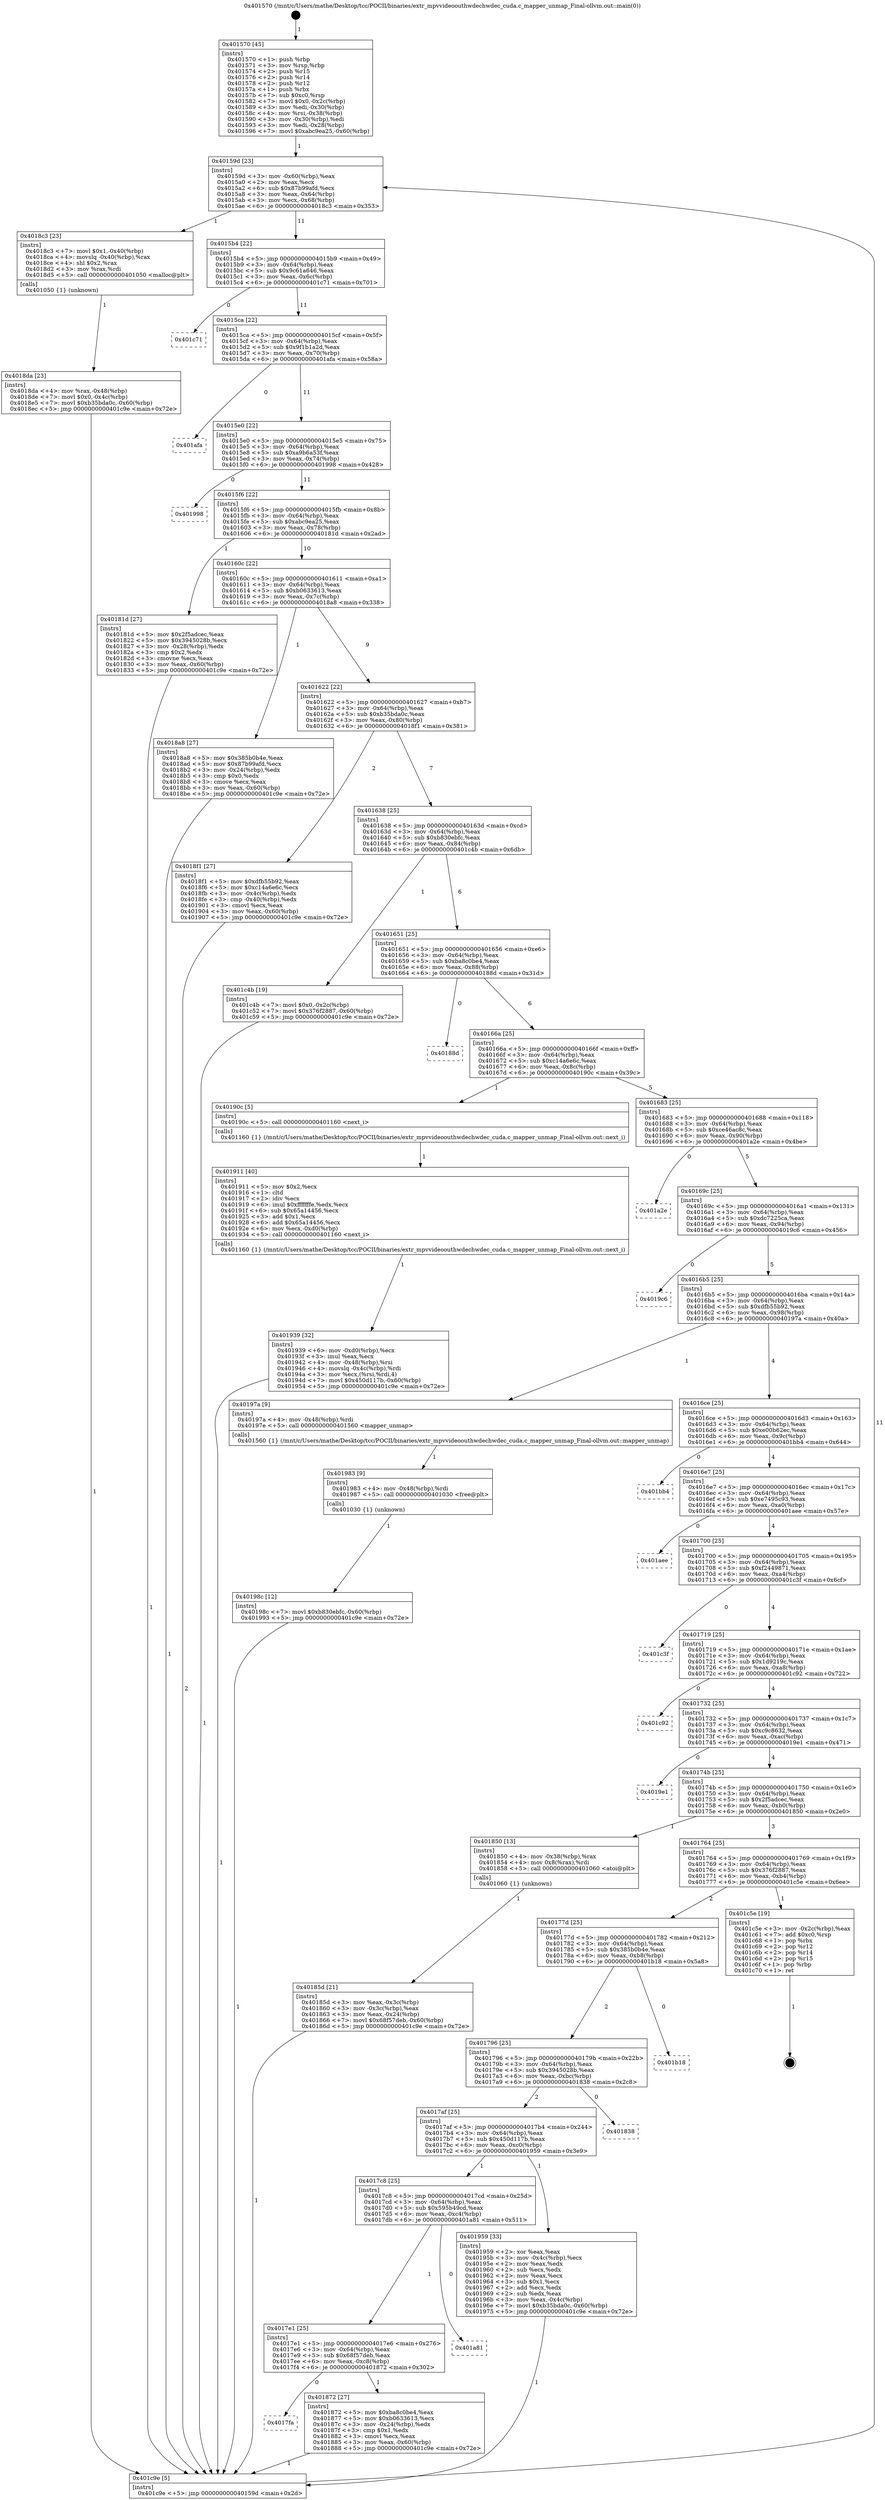 digraph "0x401570" {
  label = "0x401570 (/mnt/c/Users/mathe/Desktop/tcc/POCII/binaries/extr_mpvvideoouthwdechwdec_cuda.c_mapper_unmap_Final-ollvm.out::main(0))"
  labelloc = "t"
  node[shape=record]

  Entry [label="",width=0.3,height=0.3,shape=circle,fillcolor=black,style=filled]
  "0x40159d" [label="{
     0x40159d [23]\l
     | [instrs]\l
     &nbsp;&nbsp;0x40159d \<+3\>: mov -0x60(%rbp),%eax\l
     &nbsp;&nbsp;0x4015a0 \<+2\>: mov %eax,%ecx\l
     &nbsp;&nbsp;0x4015a2 \<+6\>: sub $0x87b99afd,%ecx\l
     &nbsp;&nbsp;0x4015a8 \<+3\>: mov %eax,-0x64(%rbp)\l
     &nbsp;&nbsp;0x4015ab \<+3\>: mov %ecx,-0x68(%rbp)\l
     &nbsp;&nbsp;0x4015ae \<+6\>: je 00000000004018c3 \<main+0x353\>\l
  }"]
  "0x4018c3" [label="{
     0x4018c3 [23]\l
     | [instrs]\l
     &nbsp;&nbsp;0x4018c3 \<+7\>: movl $0x1,-0x40(%rbp)\l
     &nbsp;&nbsp;0x4018ca \<+4\>: movslq -0x40(%rbp),%rax\l
     &nbsp;&nbsp;0x4018ce \<+4\>: shl $0x2,%rax\l
     &nbsp;&nbsp;0x4018d2 \<+3\>: mov %rax,%rdi\l
     &nbsp;&nbsp;0x4018d5 \<+5\>: call 0000000000401050 \<malloc@plt\>\l
     | [calls]\l
     &nbsp;&nbsp;0x401050 \{1\} (unknown)\l
  }"]
  "0x4015b4" [label="{
     0x4015b4 [22]\l
     | [instrs]\l
     &nbsp;&nbsp;0x4015b4 \<+5\>: jmp 00000000004015b9 \<main+0x49\>\l
     &nbsp;&nbsp;0x4015b9 \<+3\>: mov -0x64(%rbp),%eax\l
     &nbsp;&nbsp;0x4015bc \<+5\>: sub $0x9c61a646,%eax\l
     &nbsp;&nbsp;0x4015c1 \<+3\>: mov %eax,-0x6c(%rbp)\l
     &nbsp;&nbsp;0x4015c4 \<+6\>: je 0000000000401c71 \<main+0x701\>\l
  }"]
  Exit [label="",width=0.3,height=0.3,shape=circle,fillcolor=black,style=filled,peripheries=2]
  "0x401c71" [label="{
     0x401c71\l
  }", style=dashed]
  "0x4015ca" [label="{
     0x4015ca [22]\l
     | [instrs]\l
     &nbsp;&nbsp;0x4015ca \<+5\>: jmp 00000000004015cf \<main+0x5f\>\l
     &nbsp;&nbsp;0x4015cf \<+3\>: mov -0x64(%rbp),%eax\l
     &nbsp;&nbsp;0x4015d2 \<+5\>: sub $0x9f1b1a2d,%eax\l
     &nbsp;&nbsp;0x4015d7 \<+3\>: mov %eax,-0x70(%rbp)\l
     &nbsp;&nbsp;0x4015da \<+6\>: je 0000000000401afa \<main+0x58a\>\l
  }"]
  "0x40198c" [label="{
     0x40198c [12]\l
     | [instrs]\l
     &nbsp;&nbsp;0x40198c \<+7\>: movl $0xb830ebfc,-0x60(%rbp)\l
     &nbsp;&nbsp;0x401993 \<+5\>: jmp 0000000000401c9e \<main+0x72e\>\l
  }"]
  "0x401afa" [label="{
     0x401afa\l
  }", style=dashed]
  "0x4015e0" [label="{
     0x4015e0 [22]\l
     | [instrs]\l
     &nbsp;&nbsp;0x4015e0 \<+5\>: jmp 00000000004015e5 \<main+0x75\>\l
     &nbsp;&nbsp;0x4015e5 \<+3\>: mov -0x64(%rbp),%eax\l
     &nbsp;&nbsp;0x4015e8 \<+5\>: sub $0xa9b6a53f,%eax\l
     &nbsp;&nbsp;0x4015ed \<+3\>: mov %eax,-0x74(%rbp)\l
     &nbsp;&nbsp;0x4015f0 \<+6\>: je 0000000000401998 \<main+0x428\>\l
  }"]
  "0x401983" [label="{
     0x401983 [9]\l
     | [instrs]\l
     &nbsp;&nbsp;0x401983 \<+4\>: mov -0x48(%rbp),%rdi\l
     &nbsp;&nbsp;0x401987 \<+5\>: call 0000000000401030 \<free@plt\>\l
     | [calls]\l
     &nbsp;&nbsp;0x401030 \{1\} (unknown)\l
  }"]
  "0x401998" [label="{
     0x401998\l
  }", style=dashed]
  "0x4015f6" [label="{
     0x4015f6 [22]\l
     | [instrs]\l
     &nbsp;&nbsp;0x4015f6 \<+5\>: jmp 00000000004015fb \<main+0x8b\>\l
     &nbsp;&nbsp;0x4015fb \<+3\>: mov -0x64(%rbp),%eax\l
     &nbsp;&nbsp;0x4015fe \<+5\>: sub $0xabc9ea25,%eax\l
     &nbsp;&nbsp;0x401603 \<+3\>: mov %eax,-0x78(%rbp)\l
     &nbsp;&nbsp;0x401606 \<+6\>: je 000000000040181d \<main+0x2ad\>\l
  }"]
  "0x401939" [label="{
     0x401939 [32]\l
     | [instrs]\l
     &nbsp;&nbsp;0x401939 \<+6\>: mov -0xd0(%rbp),%ecx\l
     &nbsp;&nbsp;0x40193f \<+3\>: imul %eax,%ecx\l
     &nbsp;&nbsp;0x401942 \<+4\>: mov -0x48(%rbp),%rsi\l
     &nbsp;&nbsp;0x401946 \<+4\>: movslq -0x4c(%rbp),%rdi\l
     &nbsp;&nbsp;0x40194a \<+3\>: mov %ecx,(%rsi,%rdi,4)\l
     &nbsp;&nbsp;0x40194d \<+7\>: movl $0x450d117b,-0x60(%rbp)\l
     &nbsp;&nbsp;0x401954 \<+5\>: jmp 0000000000401c9e \<main+0x72e\>\l
  }"]
  "0x40181d" [label="{
     0x40181d [27]\l
     | [instrs]\l
     &nbsp;&nbsp;0x40181d \<+5\>: mov $0x2f5adcec,%eax\l
     &nbsp;&nbsp;0x401822 \<+5\>: mov $0x3945028b,%ecx\l
     &nbsp;&nbsp;0x401827 \<+3\>: mov -0x28(%rbp),%edx\l
     &nbsp;&nbsp;0x40182a \<+3\>: cmp $0x2,%edx\l
     &nbsp;&nbsp;0x40182d \<+3\>: cmovne %ecx,%eax\l
     &nbsp;&nbsp;0x401830 \<+3\>: mov %eax,-0x60(%rbp)\l
     &nbsp;&nbsp;0x401833 \<+5\>: jmp 0000000000401c9e \<main+0x72e\>\l
  }"]
  "0x40160c" [label="{
     0x40160c [22]\l
     | [instrs]\l
     &nbsp;&nbsp;0x40160c \<+5\>: jmp 0000000000401611 \<main+0xa1\>\l
     &nbsp;&nbsp;0x401611 \<+3\>: mov -0x64(%rbp),%eax\l
     &nbsp;&nbsp;0x401614 \<+5\>: sub $0xb0633613,%eax\l
     &nbsp;&nbsp;0x401619 \<+3\>: mov %eax,-0x7c(%rbp)\l
     &nbsp;&nbsp;0x40161c \<+6\>: je 00000000004018a8 \<main+0x338\>\l
  }"]
  "0x401c9e" [label="{
     0x401c9e [5]\l
     | [instrs]\l
     &nbsp;&nbsp;0x401c9e \<+5\>: jmp 000000000040159d \<main+0x2d\>\l
  }"]
  "0x401570" [label="{
     0x401570 [45]\l
     | [instrs]\l
     &nbsp;&nbsp;0x401570 \<+1\>: push %rbp\l
     &nbsp;&nbsp;0x401571 \<+3\>: mov %rsp,%rbp\l
     &nbsp;&nbsp;0x401574 \<+2\>: push %r15\l
     &nbsp;&nbsp;0x401576 \<+2\>: push %r14\l
     &nbsp;&nbsp;0x401578 \<+2\>: push %r12\l
     &nbsp;&nbsp;0x40157a \<+1\>: push %rbx\l
     &nbsp;&nbsp;0x40157b \<+7\>: sub $0xc0,%rsp\l
     &nbsp;&nbsp;0x401582 \<+7\>: movl $0x0,-0x2c(%rbp)\l
     &nbsp;&nbsp;0x401589 \<+3\>: mov %edi,-0x30(%rbp)\l
     &nbsp;&nbsp;0x40158c \<+4\>: mov %rsi,-0x38(%rbp)\l
     &nbsp;&nbsp;0x401590 \<+3\>: mov -0x30(%rbp),%edi\l
     &nbsp;&nbsp;0x401593 \<+3\>: mov %edi,-0x28(%rbp)\l
     &nbsp;&nbsp;0x401596 \<+7\>: movl $0xabc9ea25,-0x60(%rbp)\l
  }"]
  "0x401911" [label="{
     0x401911 [40]\l
     | [instrs]\l
     &nbsp;&nbsp;0x401911 \<+5\>: mov $0x2,%ecx\l
     &nbsp;&nbsp;0x401916 \<+1\>: cltd\l
     &nbsp;&nbsp;0x401917 \<+2\>: idiv %ecx\l
     &nbsp;&nbsp;0x401919 \<+6\>: imul $0xfffffffe,%edx,%ecx\l
     &nbsp;&nbsp;0x40191f \<+6\>: sub $0x65a14456,%ecx\l
     &nbsp;&nbsp;0x401925 \<+3\>: add $0x1,%ecx\l
     &nbsp;&nbsp;0x401928 \<+6\>: add $0x65a14456,%ecx\l
     &nbsp;&nbsp;0x40192e \<+6\>: mov %ecx,-0xd0(%rbp)\l
     &nbsp;&nbsp;0x401934 \<+5\>: call 0000000000401160 \<next_i\>\l
     | [calls]\l
     &nbsp;&nbsp;0x401160 \{1\} (/mnt/c/Users/mathe/Desktop/tcc/POCII/binaries/extr_mpvvideoouthwdechwdec_cuda.c_mapper_unmap_Final-ollvm.out::next_i)\l
  }"]
  "0x4018a8" [label="{
     0x4018a8 [27]\l
     | [instrs]\l
     &nbsp;&nbsp;0x4018a8 \<+5\>: mov $0x385b0b4e,%eax\l
     &nbsp;&nbsp;0x4018ad \<+5\>: mov $0x87b99afd,%ecx\l
     &nbsp;&nbsp;0x4018b2 \<+3\>: mov -0x24(%rbp),%edx\l
     &nbsp;&nbsp;0x4018b5 \<+3\>: cmp $0x0,%edx\l
     &nbsp;&nbsp;0x4018b8 \<+3\>: cmove %ecx,%eax\l
     &nbsp;&nbsp;0x4018bb \<+3\>: mov %eax,-0x60(%rbp)\l
     &nbsp;&nbsp;0x4018be \<+5\>: jmp 0000000000401c9e \<main+0x72e\>\l
  }"]
  "0x401622" [label="{
     0x401622 [22]\l
     | [instrs]\l
     &nbsp;&nbsp;0x401622 \<+5\>: jmp 0000000000401627 \<main+0xb7\>\l
     &nbsp;&nbsp;0x401627 \<+3\>: mov -0x64(%rbp),%eax\l
     &nbsp;&nbsp;0x40162a \<+5\>: sub $0xb35bda0c,%eax\l
     &nbsp;&nbsp;0x40162f \<+3\>: mov %eax,-0x80(%rbp)\l
     &nbsp;&nbsp;0x401632 \<+6\>: je 00000000004018f1 \<main+0x381\>\l
  }"]
  "0x4018da" [label="{
     0x4018da [23]\l
     | [instrs]\l
     &nbsp;&nbsp;0x4018da \<+4\>: mov %rax,-0x48(%rbp)\l
     &nbsp;&nbsp;0x4018de \<+7\>: movl $0x0,-0x4c(%rbp)\l
     &nbsp;&nbsp;0x4018e5 \<+7\>: movl $0xb35bda0c,-0x60(%rbp)\l
     &nbsp;&nbsp;0x4018ec \<+5\>: jmp 0000000000401c9e \<main+0x72e\>\l
  }"]
  "0x4018f1" [label="{
     0x4018f1 [27]\l
     | [instrs]\l
     &nbsp;&nbsp;0x4018f1 \<+5\>: mov $0xdfb55b92,%eax\l
     &nbsp;&nbsp;0x4018f6 \<+5\>: mov $0xc14a6e6c,%ecx\l
     &nbsp;&nbsp;0x4018fb \<+3\>: mov -0x4c(%rbp),%edx\l
     &nbsp;&nbsp;0x4018fe \<+3\>: cmp -0x40(%rbp),%edx\l
     &nbsp;&nbsp;0x401901 \<+3\>: cmovl %ecx,%eax\l
     &nbsp;&nbsp;0x401904 \<+3\>: mov %eax,-0x60(%rbp)\l
     &nbsp;&nbsp;0x401907 \<+5\>: jmp 0000000000401c9e \<main+0x72e\>\l
  }"]
  "0x401638" [label="{
     0x401638 [25]\l
     | [instrs]\l
     &nbsp;&nbsp;0x401638 \<+5\>: jmp 000000000040163d \<main+0xcd\>\l
     &nbsp;&nbsp;0x40163d \<+3\>: mov -0x64(%rbp),%eax\l
     &nbsp;&nbsp;0x401640 \<+5\>: sub $0xb830ebfc,%eax\l
     &nbsp;&nbsp;0x401645 \<+6\>: mov %eax,-0x84(%rbp)\l
     &nbsp;&nbsp;0x40164b \<+6\>: je 0000000000401c4b \<main+0x6db\>\l
  }"]
  "0x4017fa" [label="{
     0x4017fa\l
  }", style=dashed]
  "0x401c4b" [label="{
     0x401c4b [19]\l
     | [instrs]\l
     &nbsp;&nbsp;0x401c4b \<+7\>: movl $0x0,-0x2c(%rbp)\l
     &nbsp;&nbsp;0x401c52 \<+7\>: movl $0x376f2887,-0x60(%rbp)\l
     &nbsp;&nbsp;0x401c59 \<+5\>: jmp 0000000000401c9e \<main+0x72e\>\l
  }"]
  "0x401651" [label="{
     0x401651 [25]\l
     | [instrs]\l
     &nbsp;&nbsp;0x401651 \<+5\>: jmp 0000000000401656 \<main+0xe6\>\l
     &nbsp;&nbsp;0x401656 \<+3\>: mov -0x64(%rbp),%eax\l
     &nbsp;&nbsp;0x401659 \<+5\>: sub $0xba8c0be4,%eax\l
     &nbsp;&nbsp;0x40165e \<+6\>: mov %eax,-0x88(%rbp)\l
     &nbsp;&nbsp;0x401664 \<+6\>: je 000000000040188d \<main+0x31d\>\l
  }"]
  "0x401872" [label="{
     0x401872 [27]\l
     | [instrs]\l
     &nbsp;&nbsp;0x401872 \<+5\>: mov $0xba8c0be4,%eax\l
     &nbsp;&nbsp;0x401877 \<+5\>: mov $0xb0633613,%ecx\l
     &nbsp;&nbsp;0x40187c \<+3\>: mov -0x24(%rbp),%edx\l
     &nbsp;&nbsp;0x40187f \<+3\>: cmp $0x1,%edx\l
     &nbsp;&nbsp;0x401882 \<+3\>: cmovl %ecx,%eax\l
     &nbsp;&nbsp;0x401885 \<+3\>: mov %eax,-0x60(%rbp)\l
     &nbsp;&nbsp;0x401888 \<+5\>: jmp 0000000000401c9e \<main+0x72e\>\l
  }"]
  "0x40188d" [label="{
     0x40188d\l
  }", style=dashed]
  "0x40166a" [label="{
     0x40166a [25]\l
     | [instrs]\l
     &nbsp;&nbsp;0x40166a \<+5\>: jmp 000000000040166f \<main+0xff\>\l
     &nbsp;&nbsp;0x40166f \<+3\>: mov -0x64(%rbp),%eax\l
     &nbsp;&nbsp;0x401672 \<+5\>: sub $0xc14a6e6c,%eax\l
     &nbsp;&nbsp;0x401677 \<+6\>: mov %eax,-0x8c(%rbp)\l
     &nbsp;&nbsp;0x40167d \<+6\>: je 000000000040190c \<main+0x39c\>\l
  }"]
  "0x4017e1" [label="{
     0x4017e1 [25]\l
     | [instrs]\l
     &nbsp;&nbsp;0x4017e1 \<+5\>: jmp 00000000004017e6 \<main+0x276\>\l
     &nbsp;&nbsp;0x4017e6 \<+3\>: mov -0x64(%rbp),%eax\l
     &nbsp;&nbsp;0x4017e9 \<+5\>: sub $0x68f57deb,%eax\l
     &nbsp;&nbsp;0x4017ee \<+6\>: mov %eax,-0xc8(%rbp)\l
     &nbsp;&nbsp;0x4017f4 \<+6\>: je 0000000000401872 \<main+0x302\>\l
  }"]
  "0x40190c" [label="{
     0x40190c [5]\l
     | [instrs]\l
     &nbsp;&nbsp;0x40190c \<+5\>: call 0000000000401160 \<next_i\>\l
     | [calls]\l
     &nbsp;&nbsp;0x401160 \{1\} (/mnt/c/Users/mathe/Desktop/tcc/POCII/binaries/extr_mpvvideoouthwdechwdec_cuda.c_mapper_unmap_Final-ollvm.out::next_i)\l
  }"]
  "0x401683" [label="{
     0x401683 [25]\l
     | [instrs]\l
     &nbsp;&nbsp;0x401683 \<+5\>: jmp 0000000000401688 \<main+0x118\>\l
     &nbsp;&nbsp;0x401688 \<+3\>: mov -0x64(%rbp),%eax\l
     &nbsp;&nbsp;0x40168b \<+5\>: sub $0xce46ac8c,%eax\l
     &nbsp;&nbsp;0x401690 \<+6\>: mov %eax,-0x90(%rbp)\l
     &nbsp;&nbsp;0x401696 \<+6\>: je 0000000000401a2e \<main+0x4be\>\l
  }"]
  "0x401a81" [label="{
     0x401a81\l
  }", style=dashed]
  "0x401a2e" [label="{
     0x401a2e\l
  }", style=dashed]
  "0x40169c" [label="{
     0x40169c [25]\l
     | [instrs]\l
     &nbsp;&nbsp;0x40169c \<+5\>: jmp 00000000004016a1 \<main+0x131\>\l
     &nbsp;&nbsp;0x4016a1 \<+3\>: mov -0x64(%rbp),%eax\l
     &nbsp;&nbsp;0x4016a4 \<+5\>: sub $0xdc7225ca,%eax\l
     &nbsp;&nbsp;0x4016a9 \<+6\>: mov %eax,-0x94(%rbp)\l
     &nbsp;&nbsp;0x4016af \<+6\>: je 00000000004019c6 \<main+0x456\>\l
  }"]
  "0x4017c8" [label="{
     0x4017c8 [25]\l
     | [instrs]\l
     &nbsp;&nbsp;0x4017c8 \<+5\>: jmp 00000000004017cd \<main+0x25d\>\l
     &nbsp;&nbsp;0x4017cd \<+3\>: mov -0x64(%rbp),%eax\l
     &nbsp;&nbsp;0x4017d0 \<+5\>: sub $0x595b49cd,%eax\l
     &nbsp;&nbsp;0x4017d5 \<+6\>: mov %eax,-0xc4(%rbp)\l
     &nbsp;&nbsp;0x4017db \<+6\>: je 0000000000401a81 \<main+0x511\>\l
  }"]
  "0x4019c6" [label="{
     0x4019c6\l
  }", style=dashed]
  "0x4016b5" [label="{
     0x4016b5 [25]\l
     | [instrs]\l
     &nbsp;&nbsp;0x4016b5 \<+5\>: jmp 00000000004016ba \<main+0x14a\>\l
     &nbsp;&nbsp;0x4016ba \<+3\>: mov -0x64(%rbp),%eax\l
     &nbsp;&nbsp;0x4016bd \<+5\>: sub $0xdfb55b92,%eax\l
     &nbsp;&nbsp;0x4016c2 \<+6\>: mov %eax,-0x98(%rbp)\l
     &nbsp;&nbsp;0x4016c8 \<+6\>: je 000000000040197a \<main+0x40a\>\l
  }"]
  "0x401959" [label="{
     0x401959 [33]\l
     | [instrs]\l
     &nbsp;&nbsp;0x401959 \<+2\>: xor %eax,%eax\l
     &nbsp;&nbsp;0x40195b \<+3\>: mov -0x4c(%rbp),%ecx\l
     &nbsp;&nbsp;0x40195e \<+2\>: mov %eax,%edx\l
     &nbsp;&nbsp;0x401960 \<+2\>: sub %ecx,%edx\l
     &nbsp;&nbsp;0x401962 \<+2\>: mov %eax,%ecx\l
     &nbsp;&nbsp;0x401964 \<+3\>: sub $0x1,%ecx\l
     &nbsp;&nbsp;0x401967 \<+2\>: add %ecx,%edx\l
     &nbsp;&nbsp;0x401969 \<+2\>: sub %edx,%eax\l
     &nbsp;&nbsp;0x40196b \<+3\>: mov %eax,-0x4c(%rbp)\l
     &nbsp;&nbsp;0x40196e \<+7\>: movl $0xb35bda0c,-0x60(%rbp)\l
     &nbsp;&nbsp;0x401975 \<+5\>: jmp 0000000000401c9e \<main+0x72e\>\l
  }"]
  "0x40197a" [label="{
     0x40197a [9]\l
     | [instrs]\l
     &nbsp;&nbsp;0x40197a \<+4\>: mov -0x48(%rbp),%rdi\l
     &nbsp;&nbsp;0x40197e \<+5\>: call 0000000000401560 \<mapper_unmap\>\l
     | [calls]\l
     &nbsp;&nbsp;0x401560 \{1\} (/mnt/c/Users/mathe/Desktop/tcc/POCII/binaries/extr_mpvvideoouthwdechwdec_cuda.c_mapper_unmap_Final-ollvm.out::mapper_unmap)\l
  }"]
  "0x4016ce" [label="{
     0x4016ce [25]\l
     | [instrs]\l
     &nbsp;&nbsp;0x4016ce \<+5\>: jmp 00000000004016d3 \<main+0x163\>\l
     &nbsp;&nbsp;0x4016d3 \<+3\>: mov -0x64(%rbp),%eax\l
     &nbsp;&nbsp;0x4016d6 \<+5\>: sub $0xe00b62ec,%eax\l
     &nbsp;&nbsp;0x4016db \<+6\>: mov %eax,-0x9c(%rbp)\l
     &nbsp;&nbsp;0x4016e1 \<+6\>: je 0000000000401bb4 \<main+0x644\>\l
  }"]
  "0x4017af" [label="{
     0x4017af [25]\l
     | [instrs]\l
     &nbsp;&nbsp;0x4017af \<+5\>: jmp 00000000004017b4 \<main+0x244\>\l
     &nbsp;&nbsp;0x4017b4 \<+3\>: mov -0x64(%rbp),%eax\l
     &nbsp;&nbsp;0x4017b7 \<+5\>: sub $0x450d117b,%eax\l
     &nbsp;&nbsp;0x4017bc \<+6\>: mov %eax,-0xc0(%rbp)\l
     &nbsp;&nbsp;0x4017c2 \<+6\>: je 0000000000401959 \<main+0x3e9\>\l
  }"]
  "0x401bb4" [label="{
     0x401bb4\l
  }", style=dashed]
  "0x4016e7" [label="{
     0x4016e7 [25]\l
     | [instrs]\l
     &nbsp;&nbsp;0x4016e7 \<+5\>: jmp 00000000004016ec \<main+0x17c\>\l
     &nbsp;&nbsp;0x4016ec \<+3\>: mov -0x64(%rbp),%eax\l
     &nbsp;&nbsp;0x4016ef \<+5\>: sub $0xe7495c93,%eax\l
     &nbsp;&nbsp;0x4016f4 \<+6\>: mov %eax,-0xa0(%rbp)\l
     &nbsp;&nbsp;0x4016fa \<+6\>: je 0000000000401aee \<main+0x57e\>\l
  }"]
  "0x401838" [label="{
     0x401838\l
  }", style=dashed]
  "0x401aee" [label="{
     0x401aee\l
  }", style=dashed]
  "0x401700" [label="{
     0x401700 [25]\l
     | [instrs]\l
     &nbsp;&nbsp;0x401700 \<+5\>: jmp 0000000000401705 \<main+0x195\>\l
     &nbsp;&nbsp;0x401705 \<+3\>: mov -0x64(%rbp),%eax\l
     &nbsp;&nbsp;0x401708 \<+5\>: sub $0xf2449871,%eax\l
     &nbsp;&nbsp;0x40170d \<+6\>: mov %eax,-0xa4(%rbp)\l
     &nbsp;&nbsp;0x401713 \<+6\>: je 0000000000401c3f \<main+0x6cf\>\l
  }"]
  "0x401796" [label="{
     0x401796 [25]\l
     | [instrs]\l
     &nbsp;&nbsp;0x401796 \<+5\>: jmp 000000000040179b \<main+0x22b\>\l
     &nbsp;&nbsp;0x40179b \<+3\>: mov -0x64(%rbp),%eax\l
     &nbsp;&nbsp;0x40179e \<+5\>: sub $0x3945028b,%eax\l
     &nbsp;&nbsp;0x4017a3 \<+6\>: mov %eax,-0xbc(%rbp)\l
     &nbsp;&nbsp;0x4017a9 \<+6\>: je 0000000000401838 \<main+0x2c8\>\l
  }"]
  "0x401c3f" [label="{
     0x401c3f\l
  }", style=dashed]
  "0x401719" [label="{
     0x401719 [25]\l
     | [instrs]\l
     &nbsp;&nbsp;0x401719 \<+5\>: jmp 000000000040171e \<main+0x1ae\>\l
     &nbsp;&nbsp;0x40171e \<+3\>: mov -0x64(%rbp),%eax\l
     &nbsp;&nbsp;0x401721 \<+5\>: sub $0x1d9219c,%eax\l
     &nbsp;&nbsp;0x401726 \<+6\>: mov %eax,-0xa8(%rbp)\l
     &nbsp;&nbsp;0x40172c \<+6\>: je 0000000000401c92 \<main+0x722\>\l
  }"]
  "0x401b18" [label="{
     0x401b18\l
  }", style=dashed]
  "0x401c92" [label="{
     0x401c92\l
  }", style=dashed]
  "0x401732" [label="{
     0x401732 [25]\l
     | [instrs]\l
     &nbsp;&nbsp;0x401732 \<+5\>: jmp 0000000000401737 \<main+0x1c7\>\l
     &nbsp;&nbsp;0x401737 \<+3\>: mov -0x64(%rbp),%eax\l
     &nbsp;&nbsp;0x40173a \<+5\>: sub $0xc9c8632,%eax\l
     &nbsp;&nbsp;0x40173f \<+6\>: mov %eax,-0xac(%rbp)\l
     &nbsp;&nbsp;0x401745 \<+6\>: je 00000000004019e1 \<main+0x471\>\l
  }"]
  "0x40177d" [label="{
     0x40177d [25]\l
     | [instrs]\l
     &nbsp;&nbsp;0x40177d \<+5\>: jmp 0000000000401782 \<main+0x212\>\l
     &nbsp;&nbsp;0x401782 \<+3\>: mov -0x64(%rbp),%eax\l
     &nbsp;&nbsp;0x401785 \<+5\>: sub $0x385b0b4e,%eax\l
     &nbsp;&nbsp;0x40178a \<+6\>: mov %eax,-0xb8(%rbp)\l
     &nbsp;&nbsp;0x401790 \<+6\>: je 0000000000401b18 \<main+0x5a8\>\l
  }"]
  "0x4019e1" [label="{
     0x4019e1\l
  }", style=dashed]
  "0x40174b" [label="{
     0x40174b [25]\l
     | [instrs]\l
     &nbsp;&nbsp;0x40174b \<+5\>: jmp 0000000000401750 \<main+0x1e0\>\l
     &nbsp;&nbsp;0x401750 \<+3\>: mov -0x64(%rbp),%eax\l
     &nbsp;&nbsp;0x401753 \<+5\>: sub $0x2f5adcec,%eax\l
     &nbsp;&nbsp;0x401758 \<+6\>: mov %eax,-0xb0(%rbp)\l
     &nbsp;&nbsp;0x40175e \<+6\>: je 0000000000401850 \<main+0x2e0\>\l
  }"]
  "0x401c5e" [label="{
     0x401c5e [19]\l
     | [instrs]\l
     &nbsp;&nbsp;0x401c5e \<+3\>: mov -0x2c(%rbp),%eax\l
     &nbsp;&nbsp;0x401c61 \<+7\>: add $0xc0,%rsp\l
     &nbsp;&nbsp;0x401c68 \<+1\>: pop %rbx\l
     &nbsp;&nbsp;0x401c69 \<+2\>: pop %r12\l
     &nbsp;&nbsp;0x401c6b \<+2\>: pop %r14\l
     &nbsp;&nbsp;0x401c6d \<+2\>: pop %r15\l
     &nbsp;&nbsp;0x401c6f \<+1\>: pop %rbp\l
     &nbsp;&nbsp;0x401c70 \<+1\>: ret\l
  }"]
  "0x401850" [label="{
     0x401850 [13]\l
     | [instrs]\l
     &nbsp;&nbsp;0x401850 \<+4\>: mov -0x38(%rbp),%rax\l
     &nbsp;&nbsp;0x401854 \<+4\>: mov 0x8(%rax),%rdi\l
     &nbsp;&nbsp;0x401858 \<+5\>: call 0000000000401060 \<atoi@plt\>\l
     | [calls]\l
     &nbsp;&nbsp;0x401060 \{1\} (unknown)\l
  }"]
  "0x401764" [label="{
     0x401764 [25]\l
     | [instrs]\l
     &nbsp;&nbsp;0x401764 \<+5\>: jmp 0000000000401769 \<main+0x1f9\>\l
     &nbsp;&nbsp;0x401769 \<+3\>: mov -0x64(%rbp),%eax\l
     &nbsp;&nbsp;0x40176c \<+5\>: sub $0x376f2887,%eax\l
     &nbsp;&nbsp;0x401771 \<+6\>: mov %eax,-0xb4(%rbp)\l
     &nbsp;&nbsp;0x401777 \<+6\>: je 0000000000401c5e \<main+0x6ee\>\l
  }"]
  "0x40185d" [label="{
     0x40185d [21]\l
     | [instrs]\l
     &nbsp;&nbsp;0x40185d \<+3\>: mov %eax,-0x3c(%rbp)\l
     &nbsp;&nbsp;0x401860 \<+3\>: mov -0x3c(%rbp),%eax\l
     &nbsp;&nbsp;0x401863 \<+3\>: mov %eax,-0x24(%rbp)\l
     &nbsp;&nbsp;0x401866 \<+7\>: movl $0x68f57deb,-0x60(%rbp)\l
     &nbsp;&nbsp;0x40186d \<+5\>: jmp 0000000000401c9e \<main+0x72e\>\l
  }"]
  Entry -> "0x401570" [label=" 1"]
  "0x40159d" -> "0x4018c3" [label=" 1"]
  "0x40159d" -> "0x4015b4" [label=" 11"]
  "0x401c5e" -> Exit [label=" 1"]
  "0x4015b4" -> "0x401c71" [label=" 0"]
  "0x4015b4" -> "0x4015ca" [label=" 11"]
  "0x401c4b" -> "0x401c9e" [label=" 1"]
  "0x4015ca" -> "0x401afa" [label=" 0"]
  "0x4015ca" -> "0x4015e0" [label=" 11"]
  "0x40198c" -> "0x401c9e" [label=" 1"]
  "0x4015e0" -> "0x401998" [label=" 0"]
  "0x4015e0" -> "0x4015f6" [label=" 11"]
  "0x401983" -> "0x40198c" [label=" 1"]
  "0x4015f6" -> "0x40181d" [label=" 1"]
  "0x4015f6" -> "0x40160c" [label=" 10"]
  "0x40181d" -> "0x401c9e" [label=" 1"]
  "0x401570" -> "0x40159d" [label=" 1"]
  "0x401c9e" -> "0x40159d" [label=" 11"]
  "0x40197a" -> "0x401983" [label=" 1"]
  "0x40160c" -> "0x4018a8" [label=" 1"]
  "0x40160c" -> "0x401622" [label=" 9"]
  "0x401959" -> "0x401c9e" [label=" 1"]
  "0x401622" -> "0x4018f1" [label=" 2"]
  "0x401622" -> "0x401638" [label=" 7"]
  "0x401939" -> "0x401c9e" [label=" 1"]
  "0x401638" -> "0x401c4b" [label=" 1"]
  "0x401638" -> "0x401651" [label=" 6"]
  "0x401911" -> "0x401939" [label=" 1"]
  "0x401651" -> "0x40188d" [label=" 0"]
  "0x401651" -> "0x40166a" [label=" 6"]
  "0x40190c" -> "0x401911" [label=" 1"]
  "0x40166a" -> "0x40190c" [label=" 1"]
  "0x40166a" -> "0x401683" [label=" 5"]
  "0x4018da" -> "0x401c9e" [label=" 1"]
  "0x401683" -> "0x401a2e" [label=" 0"]
  "0x401683" -> "0x40169c" [label=" 5"]
  "0x4018c3" -> "0x4018da" [label=" 1"]
  "0x40169c" -> "0x4019c6" [label=" 0"]
  "0x40169c" -> "0x4016b5" [label=" 5"]
  "0x401872" -> "0x401c9e" [label=" 1"]
  "0x4016b5" -> "0x40197a" [label=" 1"]
  "0x4016b5" -> "0x4016ce" [label=" 4"]
  "0x4017e1" -> "0x4017fa" [label=" 0"]
  "0x4016ce" -> "0x401bb4" [label=" 0"]
  "0x4016ce" -> "0x4016e7" [label=" 4"]
  "0x4018f1" -> "0x401c9e" [label=" 2"]
  "0x4016e7" -> "0x401aee" [label=" 0"]
  "0x4016e7" -> "0x401700" [label=" 4"]
  "0x4017c8" -> "0x4017e1" [label=" 1"]
  "0x401700" -> "0x401c3f" [label=" 0"]
  "0x401700" -> "0x401719" [label=" 4"]
  "0x4018a8" -> "0x401c9e" [label=" 1"]
  "0x401719" -> "0x401c92" [label=" 0"]
  "0x401719" -> "0x401732" [label=" 4"]
  "0x4017af" -> "0x4017c8" [label=" 1"]
  "0x401732" -> "0x4019e1" [label=" 0"]
  "0x401732" -> "0x40174b" [label=" 4"]
  "0x4017e1" -> "0x401872" [label=" 1"]
  "0x40174b" -> "0x401850" [label=" 1"]
  "0x40174b" -> "0x401764" [label=" 3"]
  "0x401850" -> "0x40185d" [label=" 1"]
  "0x40185d" -> "0x401c9e" [label=" 1"]
  "0x401796" -> "0x4017af" [label=" 2"]
  "0x401764" -> "0x401c5e" [label=" 1"]
  "0x401764" -> "0x40177d" [label=" 2"]
  "0x4017af" -> "0x401959" [label=" 1"]
  "0x40177d" -> "0x401b18" [label=" 0"]
  "0x40177d" -> "0x401796" [label=" 2"]
  "0x4017c8" -> "0x401a81" [label=" 0"]
  "0x401796" -> "0x401838" [label=" 0"]
}
